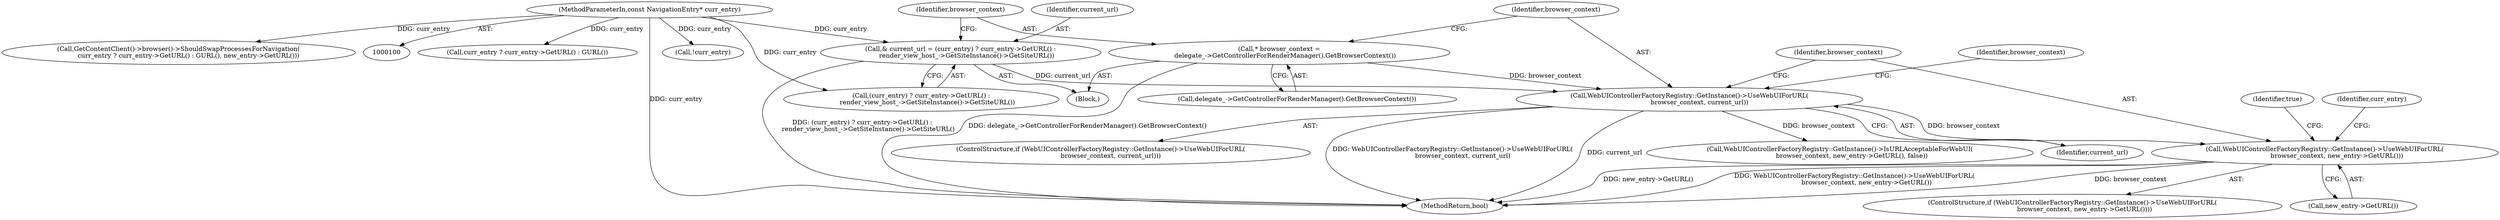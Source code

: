 digraph "0_Chrome_e9841fbdaf41b4a2baaa413f94d5c0197f9261f4_0@pointer" {
"1000134" [label="(Call,WebUIControllerFactoryRegistry::GetInstance()->UseWebUIForURL(\n            browser_context, new_entry->GetURL()))"];
"1000118" [label="(Call,WebUIControllerFactoryRegistry::GetInstance()->UseWebUIForURL(\n          browser_context, current_url))"];
"1000114" [label="(Call,* browser_context =\n      delegate_->GetControllerForRenderManager().GetBrowserContext())"];
"1000107" [label="(Call,& current_url = (curr_entry) ? curr_entry->GetURL() :\n      render_view_host_->GetSiteInstance()->GetSiteURL())"];
"1000101" [label="(MethodParameterIn,const NavigationEntry* curr_entry)"];
"1000142" [label="(Call,curr_entry ? curr_entry->GetURL() : GURL())"];
"1000107" [label="(Call,& current_url = (curr_entry) ? curr_entry->GetURL() :\n      render_view_host_->GetSiteInstance()->GetSiteURL())"];
"1000163" [label="(MethodReturn,bool)"];
"1000151" [label="(Call,!curr_entry)"];
"1000119" [label="(Identifier,browser_context)"];
"1000116" [label="(Call,delegate_->GetControllerForRenderManager().GetBrowserContext())"];
"1000124" [label="(Call,WebUIControllerFactoryRegistry::GetInstance()->IsURLAcceptableForWebUI(\n            browser_context, new_entry->GetURL(), false))"];
"1000101" [label="(MethodParameterIn,const NavigationEntry* curr_entry)"];
"1000133" [label="(ControlStructure,if (WebUIControllerFactoryRegistry::GetInstance()->UseWebUIForURL(\n            browser_context, new_entry->GetURL())))"];
"1000109" [label="(Call,(curr_entry) ? curr_entry->GetURL() :\n      render_view_host_->GetSiteInstance()->GetSiteURL())"];
"1000118" [label="(Call,WebUIControllerFactoryRegistry::GetInstance()->UseWebUIForURL(\n          browser_context, current_url))"];
"1000141" [label="(Call,GetContentClient()->browser()->ShouldSwapProcessesForNavigation(\n          curr_entry ? curr_entry->GetURL() : GURL(), new_entry->GetURL()))"];
"1000120" [label="(Identifier,current_url)"];
"1000115" [label="(Identifier,browser_context)"];
"1000139" [label="(Identifier,true)"];
"1000134" [label="(Call,WebUIControllerFactoryRegistry::GetInstance()->UseWebUIForURL(\n            browser_context, new_entry->GetURL()))"];
"1000136" [label="(Call,new_entry->GetURL())"];
"1000117" [label="(ControlStructure,if (WebUIControllerFactoryRegistry::GetInstance()->UseWebUIForURL(\n          browser_context, current_url)))"];
"1000143" [label="(Identifier,curr_entry)"];
"1000103" [label="(Block,)"];
"1000114" [label="(Call,* browser_context =\n      delegate_->GetControllerForRenderManager().GetBrowserContext())"];
"1000135" [label="(Identifier,browser_context)"];
"1000108" [label="(Identifier,current_url)"];
"1000125" [label="(Identifier,browser_context)"];
"1000134" -> "1000133"  [label="AST: "];
"1000134" -> "1000136"  [label="CFG: "];
"1000135" -> "1000134"  [label="AST: "];
"1000136" -> "1000134"  [label="AST: "];
"1000139" -> "1000134"  [label="CFG: "];
"1000143" -> "1000134"  [label="CFG: "];
"1000134" -> "1000163"  [label="DDG: WebUIControllerFactoryRegistry::GetInstance()->UseWebUIForURL(\n            browser_context, new_entry->GetURL())"];
"1000134" -> "1000163"  [label="DDG: browser_context"];
"1000134" -> "1000163"  [label="DDG: new_entry->GetURL()"];
"1000118" -> "1000134"  [label="DDG: browser_context"];
"1000118" -> "1000117"  [label="AST: "];
"1000118" -> "1000120"  [label="CFG: "];
"1000119" -> "1000118"  [label="AST: "];
"1000120" -> "1000118"  [label="AST: "];
"1000125" -> "1000118"  [label="CFG: "];
"1000135" -> "1000118"  [label="CFG: "];
"1000118" -> "1000163"  [label="DDG: WebUIControllerFactoryRegistry::GetInstance()->UseWebUIForURL(\n          browser_context, current_url)"];
"1000118" -> "1000163"  [label="DDG: current_url"];
"1000114" -> "1000118"  [label="DDG: browser_context"];
"1000107" -> "1000118"  [label="DDG: current_url"];
"1000118" -> "1000124"  [label="DDG: browser_context"];
"1000114" -> "1000103"  [label="AST: "];
"1000114" -> "1000116"  [label="CFG: "];
"1000115" -> "1000114"  [label="AST: "];
"1000116" -> "1000114"  [label="AST: "];
"1000119" -> "1000114"  [label="CFG: "];
"1000114" -> "1000163"  [label="DDG: delegate_->GetControllerForRenderManager().GetBrowserContext()"];
"1000107" -> "1000103"  [label="AST: "];
"1000107" -> "1000109"  [label="CFG: "];
"1000108" -> "1000107"  [label="AST: "];
"1000109" -> "1000107"  [label="AST: "];
"1000115" -> "1000107"  [label="CFG: "];
"1000107" -> "1000163"  [label="DDG: (curr_entry) ? curr_entry->GetURL() :\n      render_view_host_->GetSiteInstance()->GetSiteURL()"];
"1000101" -> "1000107"  [label="DDG: curr_entry"];
"1000101" -> "1000100"  [label="AST: "];
"1000101" -> "1000163"  [label="DDG: curr_entry"];
"1000101" -> "1000109"  [label="DDG: curr_entry"];
"1000101" -> "1000141"  [label="DDG: curr_entry"];
"1000101" -> "1000142"  [label="DDG: curr_entry"];
"1000101" -> "1000151"  [label="DDG: curr_entry"];
}
